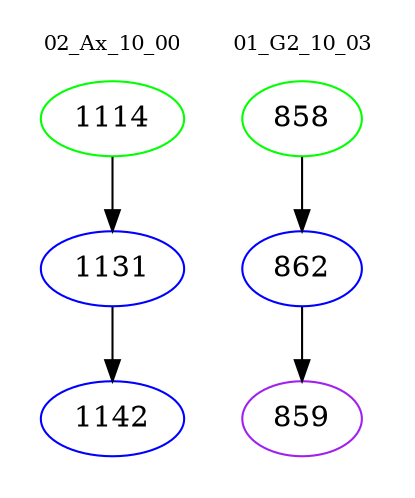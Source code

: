 digraph{
subgraph cluster_0 {
color = white
label = "02_Ax_10_00";
fontsize=10;
T0_1114 [label="1114", color="green"]
T0_1114 -> T0_1131 [color="black"]
T0_1131 [label="1131", color="blue"]
T0_1131 -> T0_1142 [color="black"]
T0_1142 [label="1142", color="blue"]
}
subgraph cluster_1 {
color = white
label = "01_G2_10_03";
fontsize=10;
T1_858 [label="858", color="green"]
T1_858 -> T1_862 [color="black"]
T1_862 [label="862", color="blue"]
T1_862 -> T1_859 [color="black"]
T1_859 [label="859", color="purple"]
}
}
